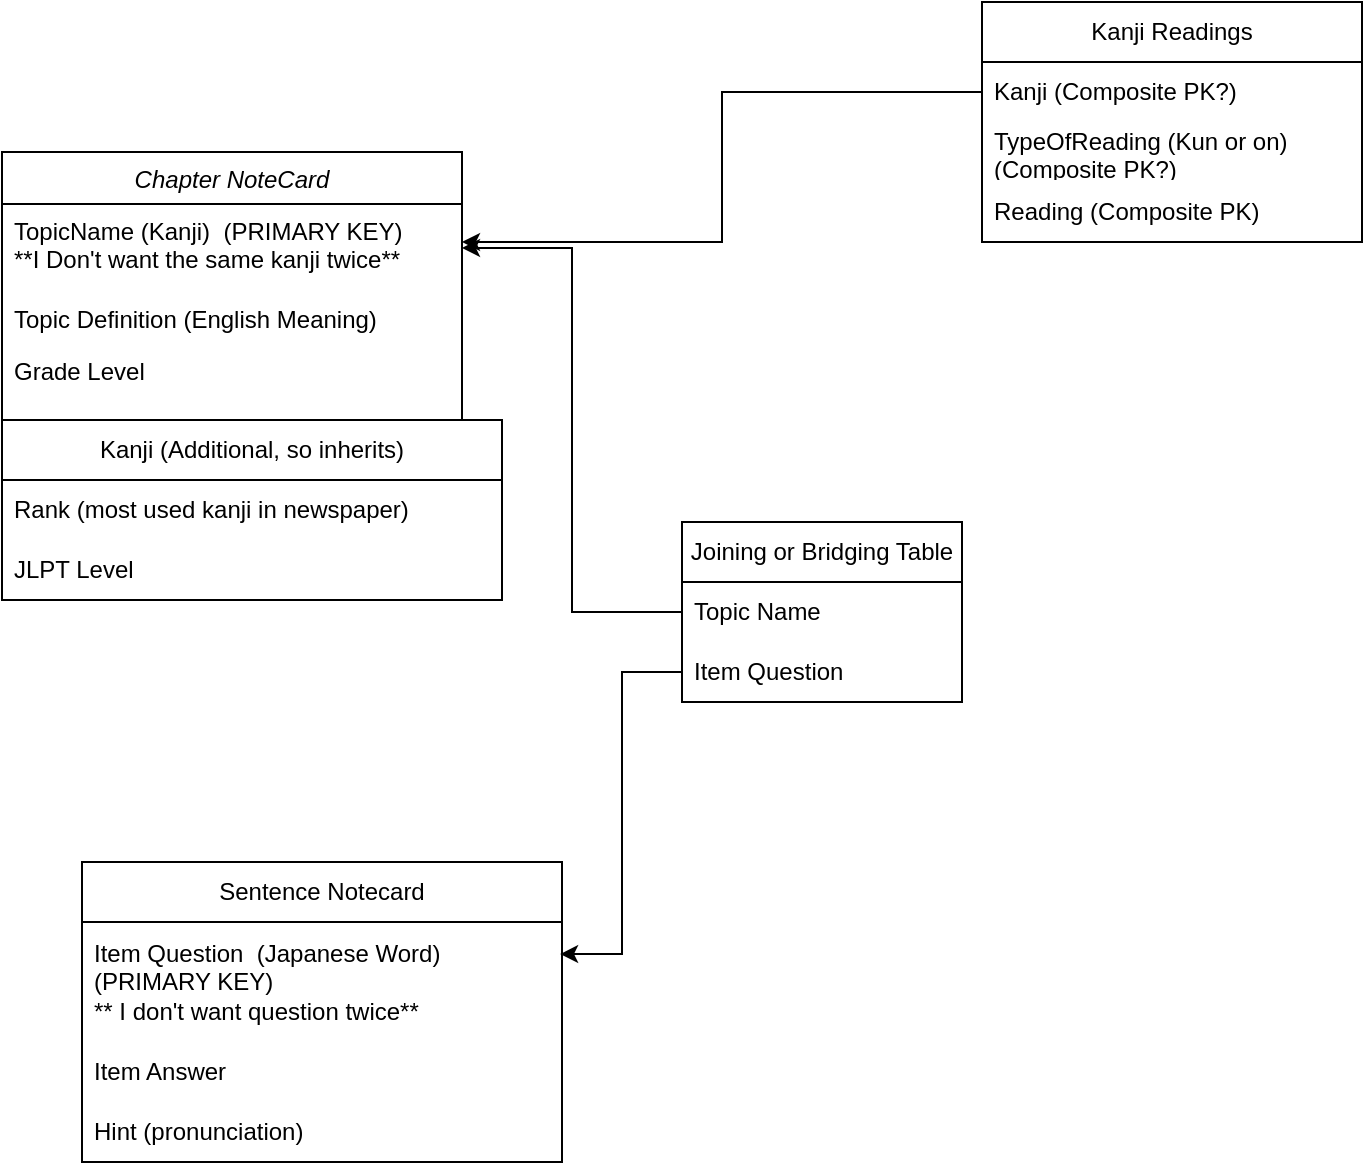 <mxfile version="21.1.2" type="device">
  <diagram id="C5RBs43oDa-KdzZeNtuy" name="Page-1">
    <mxGraphModel dx="1434" dy="718" grid="1" gridSize="10" guides="1" tooltips="1" connect="1" arrows="1" fold="1" page="1" pageScale="1" pageWidth="827" pageHeight="1169" math="0" shadow="0">
      <root>
        <mxCell id="WIyWlLk6GJQsqaUBKTNV-0" />
        <mxCell id="WIyWlLk6GJQsqaUBKTNV-1" parent="WIyWlLk6GJQsqaUBKTNV-0" />
        <mxCell id="zkfFHV4jXpPFQw0GAbJ--0" value="Chapter NoteCard" style="swimlane;fontStyle=2;align=center;verticalAlign=top;childLayout=stackLayout;horizontal=1;startSize=26;horizontalStack=0;resizeParent=1;resizeLast=0;collapsible=1;marginBottom=0;rounded=0;shadow=0;strokeWidth=1;" parent="WIyWlLk6GJQsqaUBKTNV-1" vertex="1">
          <mxGeometry x="40" y="75" width="230" height="134" as="geometry">
            <mxRectangle x="230" y="140" width="160" height="26" as="alternateBounds" />
          </mxGeometry>
        </mxCell>
        <mxCell id="zkfFHV4jXpPFQw0GAbJ--1" value="TopicName (Kanji)  (PRIMARY KEY)&#xa;**I Don&#39;t want the same kanji twice**&#xa;" style="text;align=left;verticalAlign=top;spacingLeft=4;spacingRight=4;overflow=hidden;rotatable=0;points=[[0,0.5],[1,0.5]];portConstraint=eastwest;" parent="zkfFHV4jXpPFQw0GAbJ--0" vertex="1">
          <mxGeometry y="26" width="230" height="44" as="geometry" />
        </mxCell>
        <mxCell id="zkfFHV4jXpPFQw0GAbJ--2" value="Topic Definition (English Meaning)" style="text;align=left;verticalAlign=top;spacingLeft=4;spacingRight=4;overflow=hidden;rotatable=0;points=[[0,0.5],[1,0.5]];portConstraint=eastwest;rounded=0;shadow=0;html=0;" parent="zkfFHV4jXpPFQw0GAbJ--0" vertex="1">
          <mxGeometry y="70" width="230" height="26" as="geometry" />
        </mxCell>
        <mxCell id="zkfFHV4jXpPFQw0GAbJ--3" value="Grade Level" style="text;align=left;verticalAlign=top;spacingLeft=4;spacingRight=4;overflow=hidden;rotatable=0;points=[[0,0.5],[1,0.5]];portConstraint=eastwest;rounded=0;shadow=0;html=0;" parent="zkfFHV4jXpPFQw0GAbJ--0" vertex="1">
          <mxGeometry y="96" width="230" height="26" as="geometry" />
        </mxCell>
        <mxCell id="7sE6ybxqHzxTWhRqrIk--2" value="Sentence Notecard" style="swimlane;fontStyle=0;childLayout=stackLayout;horizontal=1;startSize=30;horizontalStack=0;resizeParent=1;resizeParentMax=0;resizeLast=0;collapsible=1;marginBottom=0;whiteSpace=wrap;html=1;" parent="WIyWlLk6GJQsqaUBKTNV-1" vertex="1">
          <mxGeometry x="80" y="430" width="240" height="150" as="geometry" />
        </mxCell>
        <mxCell id="7sE6ybxqHzxTWhRqrIk--3" value="&lt;div&gt;Item Question&amp;nbsp; (Japanese Word) (PRIMARY KEY)&amp;nbsp; &lt;br&gt;&lt;/div&gt;&lt;div&gt;** I don&#39;t want question twice**&lt;br&gt;&lt;/div&gt;" style="text;strokeColor=none;fillColor=none;align=left;verticalAlign=middle;spacingLeft=4;spacingRight=4;overflow=hidden;points=[[0,0.5],[1,0.5]];portConstraint=eastwest;rotatable=0;whiteSpace=wrap;html=1;" parent="7sE6ybxqHzxTWhRqrIk--2" vertex="1">
          <mxGeometry y="30" width="240" height="60" as="geometry" />
        </mxCell>
        <mxCell id="7sE6ybxqHzxTWhRqrIk--4" value="Item Answer" style="text;strokeColor=none;fillColor=none;align=left;verticalAlign=middle;spacingLeft=4;spacingRight=4;overflow=hidden;points=[[0,0.5],[1,0.5]];portConstraint=eastwest;rotatable=0;whiteSpace=wrap;html=1;" parent="7sE6ybxqHzxTWhRqrIk--2" vertex="1">
          <mxGeometry y="90" width="240" height="30" as="geometry" />
        </mxCell>
        <mxCell id="idc8zW7GMYVcaOIjOReg-0" value="&lt;div&gt;Hint (pronunciation)&lt;/div&gt;" style="text;strokeColor=none;fillColor=none;align=left;verticalAlign=middle;spacingLeft=4;spacingRight=4;overflow=hidden;points=[[0,0.5],[1,0.5]];portConstraint=eastwest;rotatable=0;whiteSpace=wrap;html=1;" vertex="1" parent="7sE6ybxqHzxTWhRqrIk--2">
          <mxGeometry y="120" width="240" height="30" as="geometry" />
        </mxCell>
        <mxCell id="7sE6ybxqHzxTWhRqrIk--7" value="Kanji (Additional, so inherits)" style="swimlane;fontStyle=0;childLayout=stackLayout;horizontal=1;startSize=30;horizontalStack=0;resizeParent=1;resizeParentMax=0;resizeLast=0;collapsible=1;marginBottom=0;whiteSpace=wrap;html=1;" parent="WIyWlLk6GJQsqaUBKTNV-1" vertex="1">
          <mxGeometry x="40" y="209" width="250" height="90" as="geometry" />
        </mxCell>
        <mxCell id="7sE6ybxqHzxTWhRqrIk--8" value="Rank (most used kanji in newspaper)" style="text;strokeColor=none;fillColor=none;align=left;verticalAlign=middle;spacingLeft=4;spacingRight=4;overflow=hidden;points=[[0,0.5],[1,0.5]];portConstraint=eastwest;rotatable=0;whiteSpace=wrap;html=1;" parent="7sE6ybxqHzxTWhRqrIk--7" vertex="1">
          <mxGeometry y="30" width="250" height="30" as="geometry" />
        </mxCell>
        <mxCell id="7sE6ybxqHzxTWhRqrIk--9" value="JLPT Level" style="text;strokeColor=none;fillColor=none;align=left;verticalAlign=middle;spacingLeft=4;spacingRight=4;overflow=hidden;points=[[0,0.5],[1,0.5]];portConstraint=eastwest;rotatable=0;whiteSpace=wrap;html=1;" parent="7sE6ybxqHzxTWhRqrIk--7" vertex="1">
          <mxGeometry y="60" width="250" height="30" as="geometry" />
        </mxCell>
        <mxCell id="7sE6ybxqHzxTWhRqrIk--11" value="Kanji Readings" style="swimlane;fontStyle=0;childLayout=stackLayout;horizontal=1;startSize=30;horizontalStack=0;resizeParent=1;resizeParentMax=0;resizeLast=0;collapsible=1;marginBottom=0;whiteSpace=wrap;html=1;" parent="WIyWlLk6GJQsqaUBKTNV-1" vertex="1">
          <mxGeometry x="530" width="190" height="120" as="geometry" />
        </mxCell>
        <mxCell id="7sE6ybxqHzxTWhRqrIk--12" value="Kanji (Composite PK?)" style="text;strokeColor=none;fillColor=none;align=left;verticalAlign=middle;spacingLeft=4;spacingRight=4;overflow=hidden;points=[[0,0.5],[1,0.5]];portConstraint=eastwest;rotatable=0;whiteSpace=wrap;html=1;" parent="7sE6ybxqHzxTWhRqrIk--11" vertex="1">
          <mxGeometry y="30" width="190" height="30" as="geometry" />
        </mxCell>
        <mxCell id="7sE6ybxqHzxTWhRqrIk--13" value="TypeOfReading (Kun or on) (Composite PK?)" style="text;strokeColor=none;fillColor=none;align=left;verticalAlign=middle;spacingLeft=4;spacingRight=4;overflow=hidden;points=[[0,0.5],[1,0.5]];portConstraint=eastwest;rotatable=0;whiteSpace=wrap;html=1;" parent="7sE6ybxqHzxTWhRqrIk--11" vertex="1">
          <mxGeometry y="60" width="190" height="30" as="geometry" />
        </mxCell>
        <mxCell id="7sE6ybxqHzxTWhRqrIk--14" value="Reading (Composite PK)" style="text;strokeColor=none;fillColor=none;align=left;verticalAlign=middle;spacingLeft=4;spacingRight=4;overflow=hidden;points=[[0,0.5],[1,0.5]];portConstraint=eastwest;rotatable=0;whiteSpace=wrap;html=1;" parent="7sE6ybxqHzxTWhRqrIk--11" vertex="1">
          <mxGeometry y="90" width="190" height="30" as="geometry" />
        </mxCell>
        <mxCell id="7sE6ybxqHzxTWhRqrIk--15" style="edgeStyle=orthogonalEdgeStyle;rounded=0;orthogonalLoop=1;jettySize=auto;html=1;" parent="WIyWlLk6GJQsqaUBKTNV-1" source="7sE6ybxqHzxTWhRqrIk--12" target="zkfFHV4jXpPFQw0GAbJ--1" edge="1">
          <mxGeometry relative="1" as="geometry">
            <Array as="points">
              <mxPoint x="400" y="45" />
              <mxPoint x="400" y="120" />
            </Array>
          </mxGeometry>
        </mxCell>
        <mxCell id="7sE6ybxqHzxTWhRqrIk--16" value="Joining or Bridging Table" style="swimlane;fontStyle=0;childLayout=stackLayout;horizontal=1;startSize=30;horizontalStack=0;resizeParent=1;resizeParentMax=0;resizeLast=0;collapsible=1;marginBottom=0;whiteSpace=wrap;html=1;" parent="WIyWlLk6GJQsqaUBKTNV-1" vertex="1">
          <mxGeometry x="380" y="260" width="140" height="90" as="geometry" />
        </mxCell>
        <mxCell id="7sE6ybxqHzxTWhRqrIk--17" value="Topic Name" style="text;strokeColor=none;fillColor=none;align=left;verticalAlign=middle;spacingLeft=4;spacingRight=4;overflow=hidden;points=[[0,0.5],[1,0.5]];portConstraint=eastwest;rotatable=0;whiteSpace=wrap;html=1;" parent="7sE6ybxqHzxTWhRqrIk--16" vertex="1">
          <mxGeometry y="30" width="140" height="30" as="geometry" />
        </mxCell>
        <mxCell id="7sE6ybxqHzxTWhRqrIk--18" value="Item Question" style="text;strokeColor=none;fillColor=none;align=left;verticalAlign=middle;spacingLeft=4;spacingRight=4;overflow=hidden;points=[[0,0.5],[1,0.5]];portConstraint=eastwest;rotatable=0;whiteSpace=wrap;html=1;" parent="7sE6ybxqHzxTWhRqrIk--16" vertex="1">
          <mxGeometry y="60" width="140" height="30" as="geometry" />
        </mxCell>
        <mxCell id="7sE6ybxqHzxTWhRqrIk--23" style="edgeStyle=orthogonalEdgeStyle;rounded=0;orthogonalLoop=1;jettySize=auto;html=1;" parent="WIyWlLk6GJQsqaUBKTNV-1" source="7sE6ybxqHzxTWhRqrIk--17" target="zkfFHV4jXpPFQw0GAbJ--1" edge="1">
          <mxGeometry relative="1" as="geometry">
            <Array as="points">
              <mxPoint x="325" y="305" />
              <mxPoint x="325" y="123" />
            </Array>
          </mxGeometry>
        </mxCell>
        <mxCell id="7sE6ybxqHzxTWhRqrIk--24" style="edgeStyle=orthogonalEdgeStyle;rounded=0;orthogonalLoop=1;jettySize=auto;html=1;entryX=0.996;entryY=0.267;entryDx=0;entryDy=0;entryPerimeter=0;" parent="WIyWlLk6GJQsqaUBKTNV-1" source="7sE6ybxqHzxTWhRqrIk--18" target="7sE6ybxqHzxTWhRqrIk--3" edge="1">
          <mxGeometry relative="1" as="geometry" />
        </mxCell>
      </root>
    </mxGraphModel>
  </diagram>
</mxfile>
